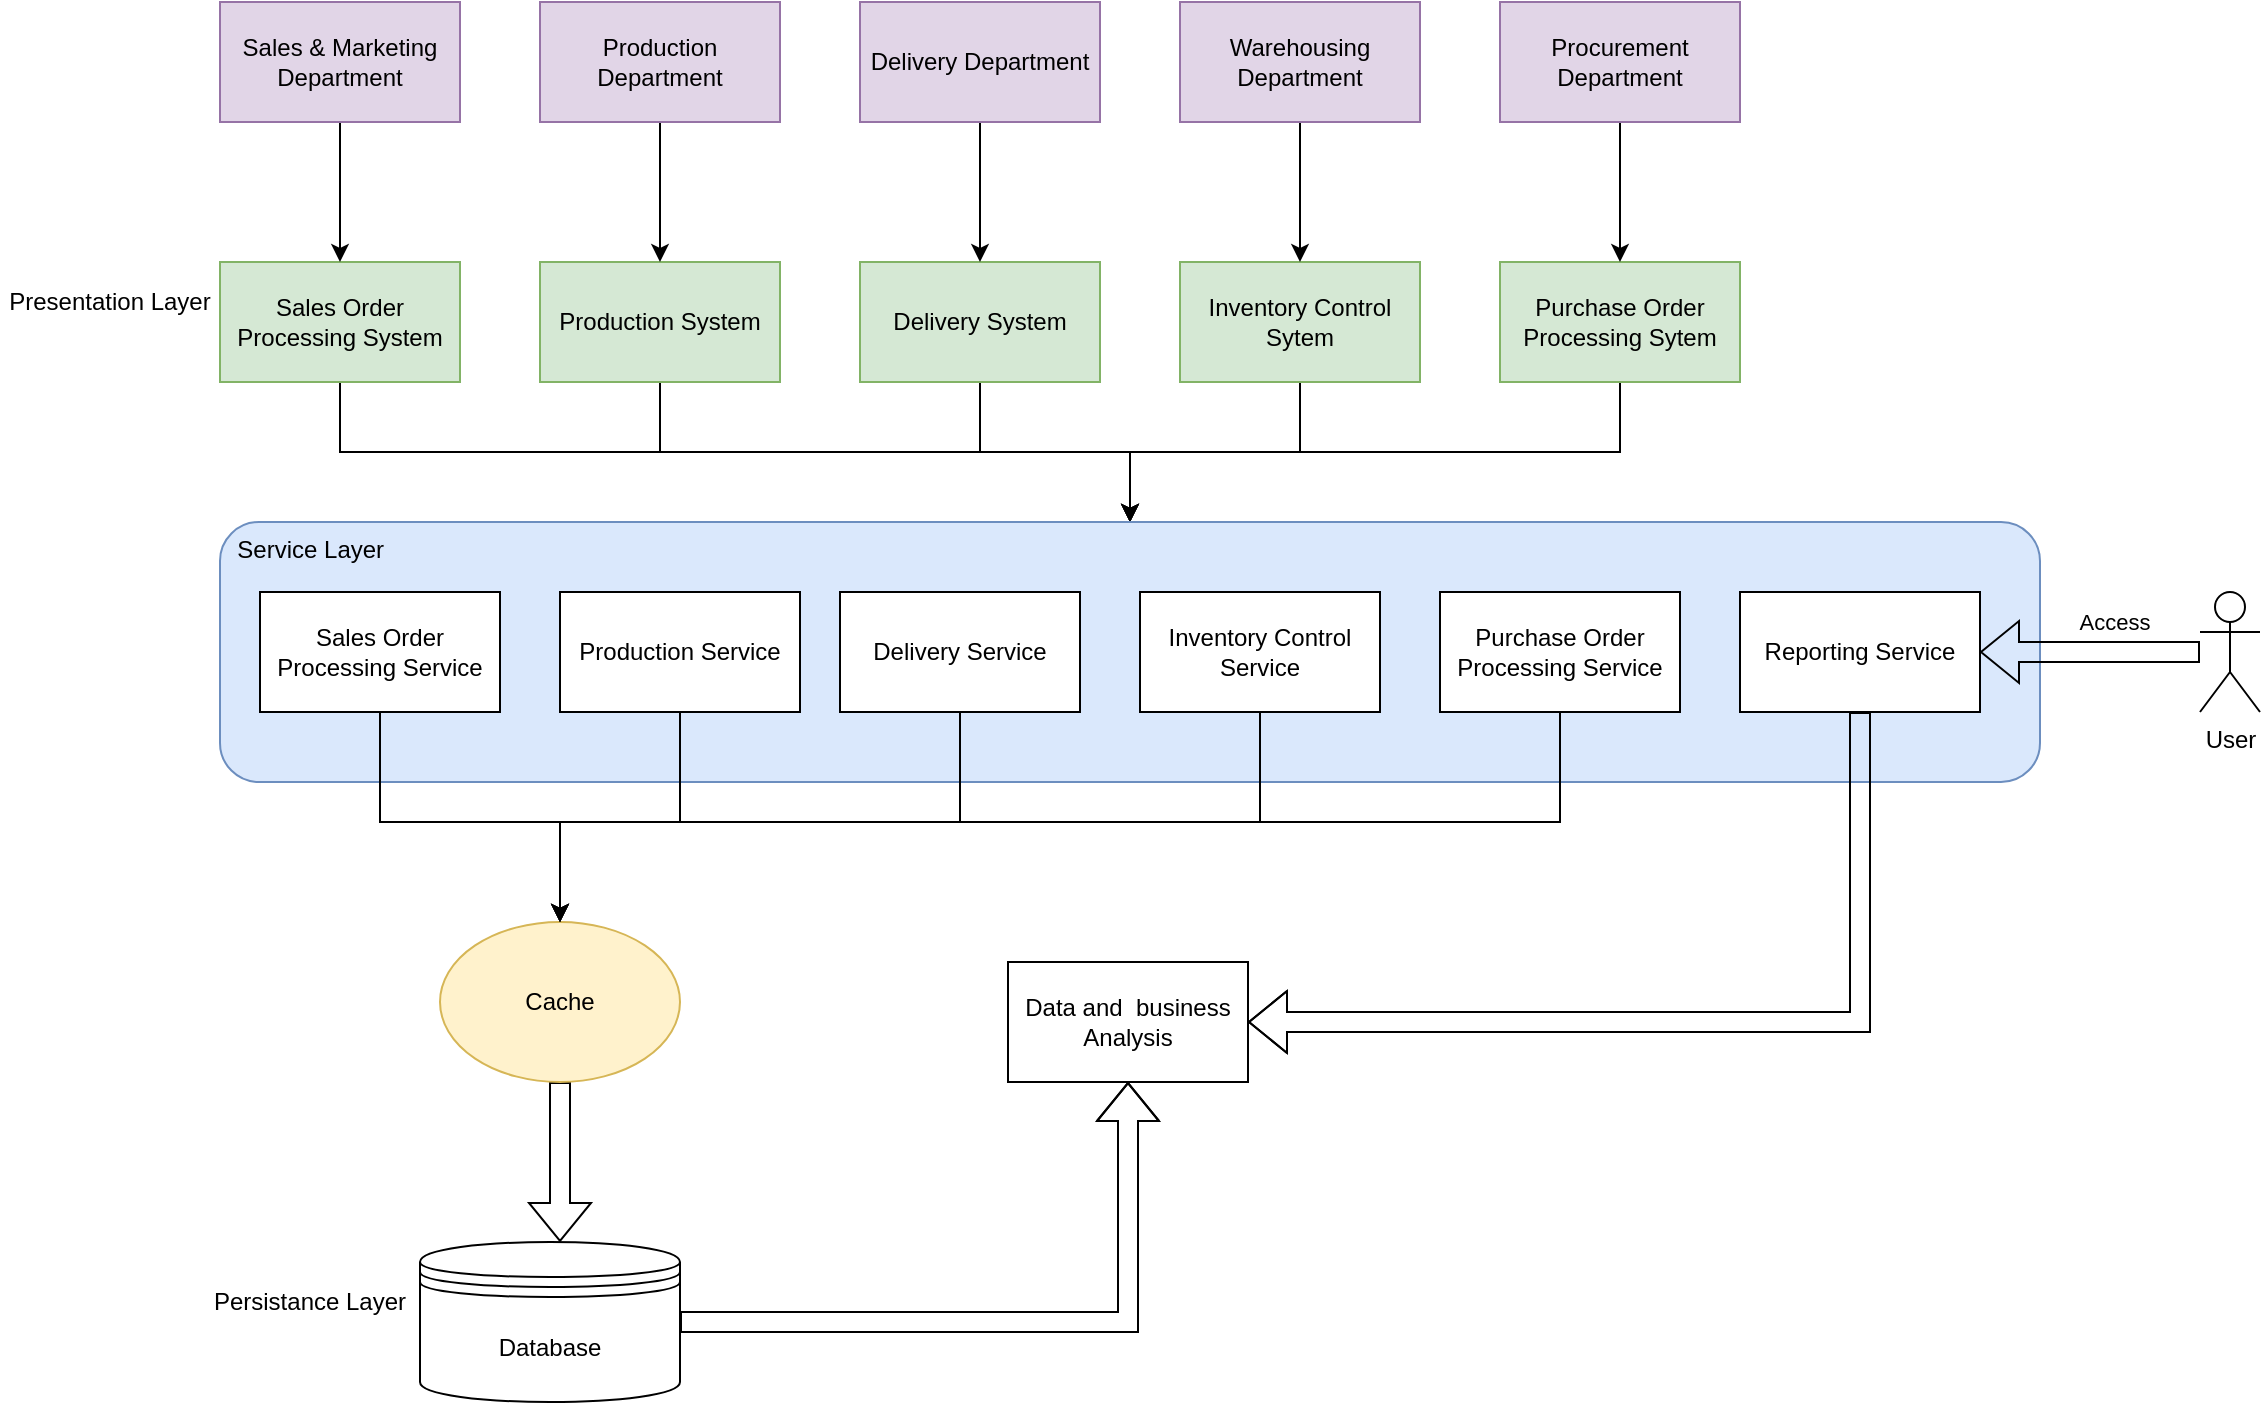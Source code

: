 <mxfile version="14.1.8" type="github"><diagram id="2HNLDGo2mB5T4JXYNgfu" name="Page-1"><mxGraphModel dx="2249" dy="1907" grid="1" gridSize="10" guides="1" tooltips="1" connect="1" arrows="1" fold="1" page="1" pageScale="1" pageWidth="827" pageHeight="1169" math="0" shadow="0"><root><mxCell id="0"/><mxCell id="1" parent="0"/><mxCell id="gybJJjHkO-6dIqaT1nJ1-13" style="edgeStyle=orthogonalEdgeStyle;rounded=0;orthogonalLoop=1;jettySize=auto;html=1;" edge="1" parent="1" source="gybJJjHkO-6dIqaT1nJ1-1" target="gybJJjHkO-6dIqaT1nJ1-7"><mxGeometry relative="1" as="geometry"/></mxCell><mxCell id="gybJJjHkO-6dIqaT1nJ1-1" value="Sales Order Processing System" style="rounded=0;whiteSpace=wrap;html=1;fillColor=#d5e8d4;strokeColor=#82b366;" vertex="1" parent="1"><mxGeometry x="20" y="90" width="120" height="60" as="geometry"/></mxCell><mxCell id="gybJJjHkO-6dIqaT1nJ1-14" style="edgeStyle=orthogonalEdgeStyle;rounded=0;orthogonalLoop=1;jettySize=auto;html=1;" edge="1" parent="1" source="gybJJjHkO-6dIqaT1nJ1-3" target="gybJJjHkO-6dIqaT1nJ1-7"><mxGeometry relative="1" as="geometry"/></mxCell><mxCell id="gybJJjHkO-6dIqaT1nJ1-3" value="Production System" style="rounded=0;whiteSpace=wrap;html=1;fillColor=#d5e8d4;strokeColor=#82b366;" vertex="1" parent="1"><mxGeometry x="180" y="90" width="120" height="60" as="geometry"/></mxCell><mxCell id="gybJJjHkO-6dIqaT1nJ1-15" style="edgeStyle=orthogonalEdgeStyle;rounded=0;orthogonalLoop=1;jettySize=auto;html=1;" edge="1" parent="1" source="gybJJjHkO-6dIqaT1nJ1-4" target="gybJJjHkO-6dIqaT1nJ1-7"><mxGeometry relative="1" as="geometry"/></mxCell><mxCell id="gybJJjHkO-6dIqaT1nJ1-4" value="Delivery System" style="rounded=0;whiteSpace=wrap;html=1;fillColor=#d5e8d4;strokeColor=#82b366;" vertex="1" parent="1"><mxGeometry x="340" y="90" width="120" height="60" as="geometry"/></mxCell><mxCell id="gybJJjHkO-6dIqaT1nJ1-16" style="edgeStyle=orthogonalEdgeStyle;rounded=0;orthogonalLoop=1;jettySize=auto;html=1;entryX=0.5;entryY=0;entryDx=0;entryDy=0;" edge="1" parent="1" source="gybJJjHkO-6dIqaT1nJ1-5" target="gybJJjHkO-6dIqaT1nJ1-7"><mxGeometry relative="1" as="geometry"/></mxCell><mxCell id="gybJJjHkO-6dIqaT1nJ1-5" value="Inventory Control Sytem" style="rounded=0;whiteSpace=wrap;html=1;fillColor=#d5e8d4;strokeColor=#82b366;" vertex="1" parent="1"><mxGeometry x="500" y="90" width="120" height="60" as="geometry"/></mxCell><mxCell id="gybJJjHkO-6dIqaT1nJ1-17" style="edgeStyle=orthogonalEdgeStyle;rounded=0;orthogonalLoop=1;jettySize=auto;html=1;entryX=0.5;entryY=0;entryDx=0;entryDy=0;" edge="1" parent="1" source="gybJJjHkO-6dIqaT1nJ1-6" target="gybJJjHkO-6dIqaT1nJ1-7"><mxGeometry relative="1" as="geometry"/></mxCell><mxCell id="gybJJjHkO-6dIqaT1nJ1-6" value="Purchase Order Processing Sytem" style="rounded=0;whiteSpace=wrap;html=1;fillColor=#d5e8d4;strokeColor=#82b366;" vertex="1" parent="1"><mxGeometry x="660" y="90" width="120" height="60" as="geometry"/></mxCell><mxCell id="gybJJjHkO-6dIqaT1nJ1-22" style="edgeStyle=orthogonalEdgeStyle;rounded=0;orthogonalLoop=1;jettySize=auto;html=1;shape=flexArrow;" edge="1" parent="1" source="gybJJjHkO-6dIqaT1nJ1-18" target="gybJJjHkO-6dIqaT1nJ1-21"><mxGeometry relative="1" as="geometry"><Array as="points"><mxPoint x="180" y="600"/></Array></mxGeometry></mxCell><mxCell id="gybJJjHkO-6dIqaT1nJ1-18" value="Cache" style="ellipse;whiteSpace=wrap;html=1;fillColor=#fff2cc;strokeColor=#d6b656;" vertex="1" parent="1"><mxGeometry x="130" y="420" width="120" height="80" as="geometry"/></mxCell><mxCell id="gybJJjHkO-6dIqaT1nJ1-20" value="" style="group" vertex="1" connectable="0" parent="1"><mxGeometry x="20" y="220" width="910" height="130" as="geometry"/></mxCell><mxCell id="gybJJjHkO-6dIqaT1nJ1-7" value="&amp;nbsp; Service Layer" style="rounded=1;whiteSpace=wrap;html=1;align=left;verticalAlign=top;fillColor=#dae8fc;strokeColor=#6c8ebf;" vertex="1" parent="gybJJjHkO-6dIqaT1nJ1-20"><mxGeometry width="910" height="130" as="geometry"/></mxCell><mxCell id="gybJJjHkO-6dIqaT1nJ1-8" value="Sales Order Processing Service" style="rounded=0;whiteSpace=wrap;html=1;" vertex="1" parent="gybJJjHkO-6dIqaT1nJ1-20"><mxGeometry x="20" y="35" width="120" height="60" as="geometry"/></mxCell><mxCell id="gybJJjHkO-6dIqaT1nJ1-9" value="Production Service" style="rounded=0;whiteSpace=wrap;html=1;" vertex="1" parent="gybJJjHkO-6dIqaT1nJ1-20"><mxGeometry x="170" y="35" width="120" height="60" as="geometry"/></mxCell><mxCell id="gybJJjHkO-6dIqaT1nJ1-10" value="Delivery Service" style="rounded=0;whiteSpace=wrap;html=1;" vertex="1" parent="gybJJjHkO-6dIqaT1nJ1-20"><mxGeometry x="310" y="35" width="120" height="60" as="geometry"/></mxCell><mxCell id="gybJJjHkO-6dIqaT1nJ1-11" value="Inventory Control Service" style="rounded=0;whiteSpace=wrap;html=1;" vertex="1" parent="gybJJjHkO-6dIqaT1nJ1-20"><mxGeometry x="460" y="35" width="120" height="60" as="geometry"/></mxCell><mxCell id="gybJJjHkO-6dIqaT1nJ1-37" value="Reporting Service" style="rounded=0;whiteSpace=wrap;html=1;" vertex="1" parent="gybJJjHkO-6dIqaT1nJ1-20"><mxGeometry x="760" y="35" width="120" height="60" as="geometry"/></mxCell><mxCell id="gybJJjHkO-6dIqaT1nJ1-45" style="edgeStyle=orthogonalEdgeStyle;rounded=0;orthogonalLoop=1;jettySize=auto;html=1;shape=flexArrow;" edge="1" parent="1" source="gybJJjHkO-6dIqaT1nJ1-21" target="gybJJjHkO-6dIqaT1nJ1-44"><mxGeometry relative="1" as="geometry"><Array as="points"><mxPoint x="474" y="620"/></Array></mxGeometry></mxCell><mxCell id="gybJJjHkO-6dIqaT1nJ1-21" value="Database" style="shape=datastore;whiteSpace=wrap;html=1;" vertex="1" parent="1"><mxGeometry x="120" y="580" width="130" height="80" as="geometry"/></mxCell><mxCell id="gybJJjHkO-6dIqaT1nJ1-38" value="Presentation Layer" style="text;html=1;strokeColor=none;fillColor=none;align=center;verticalAlign=middle;whiteSpace=wrap;rounded=0;" vertex="1" parent="1"><mxGeometry x="-90" y="100" width="110" height="20" as="geometry"/></mxCell><mxCell id="gybJJjHkO-6dIqaT1nJ1-44" value="Data and&amp;nbsp; business Analysis" style="rounded=0;whiteSpace=wrap;html=1;" vertex="1" parent="1"><mxGeometry x="414" y="440" width="120" height="60" as="geometry"/></mxCell><mxCell id="gybJJjHkO-6dIqaT1nJ1-52" style="edgeStyle=orthogonalEdgeStyle;rounded=0;orthogonalLoop=1;jettySize=auto;html=1;" edge="1" parent="1" source="gybJJjHkO-6dIqaT1nJ1-12" target="gybJJjHkO-6dIqaT1nJ1-18"><mxGeometry relative="1" as="geometry"><Array as="points"><mxPoint x="690" y="370"/><mxPoint x="190" y="370"/></Array></mxGeometry></mxCell><mxCell id="gybJJjHkO-6dIqaT1nJ1-12" value="Purchase Order Processing Service" style="rounded=0;whiteSpace=wrap;html=1;" vertex="1" parent="1"><mxGeometry x="630" y="255" width="120" height="60" as="geometry"/></mxCell><mxCell id="gybJJjHkO-6dIqaT1nJ1-48" style="edgeStyle=orthogonalEdgeStyle;rounded=0;orthogonalLoop=1;jettySize=auto;html=1;" edge="1" parent="1" source="gybJJjHkO-6dIqaT1nJ1-8" target="gybJJjHkO-6dIqaT1nJ1-18"><mxGeometry relative="1" as="geometry"><Array as="points"><mxPoint x="100" y="370"/><mxPoint x="190" y="370"/></Array></mxGeometry></mxCell><mxCell id="gybJJjHkO-6dIqaT1nJ1-49" style="edgeStyle=orthogonalEdgeStyle;rounded=0;orthogonalLoop=1;jettySize=auto;html=1;" edge="1" parent="1" source="gybJJjHkO-6dIqaT1nJ1-9" target="gybJJjHkO-6dIqaT1nJ1-18"><mxGeometry relative="1" as="geometry"><Array as="points"><mxPoint x="250" y="370"/><mxPoint x="190" y="370"/></Array></mxGeometry></mxCell><mxCell id="gybJJjHkO-6dIqaT1nJ1-50" style="edgeStyle=orthogonalEdgeStyle;rounded=0;orthogonalLoop=1;jettySize=auto;html=1;" edge="1" parent="1" source="gybJJjHkO-6dIqaT1nJ1-10" target="gybJJjHkO-6dIqaT1nJ1-18"><mxGeometry relative="1" as="geometry"><Array as="points"><mxPoint x="390" y="370"/><mxPoint x="190" y="370"/></Array></mxGeometry></mxCell><mxCell id="gybJJjHkO-6dIqaT1nJ1-51" style="edgeStyle=orthogonalEdgeStyle;rounded=0;orthogonalLoop=1;jettySize=auto;html=1;" edge="1" parent="1" source="gybJJjHkO-6dIqaT1nJ1-11" target="gybJJjHkO-6dIqaT1nJ1-18"><mxGeometry relative="1" as="geometry"><Array as="points"><mxPoint x="540" y="370"/><mxPoint x="190" y="370"/></Array></mxGeometry></mxCell><mxCell id="gybJJjHkO-6dIqaT1nJ1-53" style="edgeStyle=orthogonalEdgeStyle;rounded=0;orthogonalLoop=1;jettySize=auto;html=1;entryX=1;entryY=0.5;entryDx=0;entryDy=0;shape=flexArrow;" edge="1" parent="1" source="gybJJjHkO-6dIqaT1nJ1-37" target="gybJJjHkO-6dIqaT1nJ1-44"><mxGeometry relative="1" as="geometry"><Array as="points"><mxPoint x="840" y="470"/></Array></mxGeometry></mxCell><mxCell id="gybJJjHkO-6dIqaT1nJ1-54" value="Persistance Layer" style="text;html=1;strokeColor=none;fillColor=none;align=center;verticalAlign=middle;whiteSpace=wrap;rounded=0;" vertex="1" parent="1"><mxGeometry x="5" y="600" width="120" height="20" as="geometry"/></mxCell><mxCell id="gybJJjHkO-6dIqaT1nJ1-57" style="edgeStyle=orthogonalEdgeStyle;shape=flexArrow;rounded=0;orthogonalLoop=1;jettySize=auto;html=1;" edge="1" parent="1" source="gybJJjHkO-6dIqaT1nJ1-55" target="gybJJjHkO-6dIqaT1nJ1-37"><mxGeometry relative="1" as="geometry"/></mxCell><mxCell id="gybJJjHkO-6dIqaT1nJ1-58" value="Access" style="edgeLabel;html=1;align=center;verticalAlign=middle;resizable=0;points=[];" vertex="1" connectable="0" parent="gybJJjHkO-6dIqaT1nJ1-57"><mxGeometry x="-0.218" relative="1" as="geometry"><mxPoint y="-15" as="offset"/></mxGeometry></mxCell><mxCell id="gybJJjHkO-6dIqaT1nJ1-55" value="User" style="shape=umlActor;verticalLabelPosition=bottom;verticalAlign=top;html=1;outlineConnect=0;" vertex="1" parent="1"><mxGeometry x="1010" y="255" width="30" height="60" as="geometry"/></mxCell><mxCell id="gybJJjHkO-6dIqaT1nJ1-66" style="edgeStyle=orthogonalEdgeStyle;rounded=0;orthogonalLoop=1;jettySize=auto;html=1;" edge="1" parent="1" source="gybJJjHkO-6dIqaT1nJ1-61" target="gybJJjHkO-6dIqaT1nJ1-1"><mxGeometry relative="1" as="geometry"/></mxCell><mxCell id="gybJJjHkO-6dIqaT1nJ1-61" value="Sales &amp;amp; Marketing Department" style="rounded=0;whiteSpace=wrap;html=1;fillColor=#e1d5e7;strokeColor=#9673a6;" vertex="1" parent="1"><mxGeometry x="20" y="-40" width="120" height="60" as="geometry"/></mxCell><mxCell id="gybJJjHkO-6dIqaT1nJ1-67" style="edgeStyle=orthogonalEdgeStyle;rounded=0;orthogonalLoop=1;jettySize=auto;html=1;" edge="1" parent="1" source="gybJJjHkO-6dIqaT1nJ1-62" target="gybJJjHkO-6dIqaT1nJ1-3"><mxGeometry relative="1" as="geometry"/></mxCell><mxCell id="gybJJjHkO-6dIqaT1nJ1-62" value="Production Department" style="rounded=0;whiteSpace=wrap;html=1;fillColor=#e1d5e7;strokeColor=#9673a6;" vertex="1" parent="1"><mxGeometry x="180" y="-40" width="120" height="60" as="geometry"/></mxCell><mxCell id="gybJJjHkO-6dIqaT1nJ1-68" style="edgeStyle=orthogonalEdgeStyle;rounded=0;orthogonalLoop=1;jettySize=auto;html=1;" edge="1" parent="1" source="gybJJjHkO-6dIqaT1nJ1-63" target="gybJJjHkO-6dIqaT1nJ1-4"><mxGeometry relative="1" as="geometry"/></mxCell><mxCell id="gybJJjHkO-6dIqaT1nJ1-63" value="Delivery Department" style="rounded=0;whiteSpace=wrap;html=1;fillColor=#e1d5e7;strokeColor=#9673a6;" vertex="1" parent="1"><mxGeometry x="340" y="-40" width="120" height="60" as="geometry"/></mxCell><mxCell id="gybJJjHkO-6dIqaT1nJ1-69" style="edgeStyle=orthogonalEdgeStyle;rounded=0;orthogonalLoop=1;jettySize=auto;html=1;" edge="1" parent="1" source="gybJJjHkO-6dIqaT1nJ1-64" target="gybJJjHkO-6dIqaT1nJ1-5"><mxGeometry relative="1" as="geometry"/></mxCell><mxCell id="gybJJjHkO-6dIqaT1nJ1-64" value="Warehousing Department" style="rounded=0;whiteSpace=wrap;html=1;fillColor=#e1d5e7;strokeColor=#9673a6;" vertex="1" parent="1"><mxGeometry x="500" y="-40" width="120" height="60" as="geometry"/></mxCell><mxCell id="gybJJjHkO-6dIqaT1nJ1-70" style="edgeStyle=orthogonalEdgeStyle;rounded=0;orthogonalLoop=1;jettySize=auto;html=1;" edge="1" parent="1" source="gybJJjHkO-6dIqaT1nJ1-65" target="gybJJjHkO-6dIqaT1nJ1-6"><mxGeometry relative="1" as="geometry"/></mxCell><mxCell id="gybJJjHkO-6dIqaT1nJ1-65" value="Procurement Department" style="rounded=0;whiteSpace=wrap;html=1;fillColor=#e1d5e7;strokeColor=#9673a6;" vertex="1" parent="1"><mxGeometry x="660" y="-40" width="120" height="60" as="geometry"/></mxCell></root></mxGraphModel></diagram></mxfile>